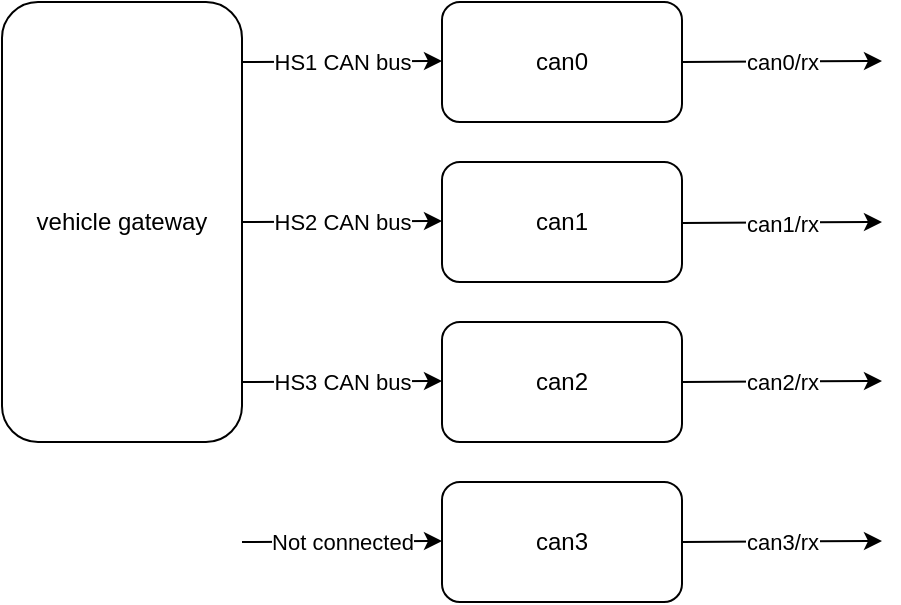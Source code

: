 <mxfile version="24.8.8">
  <diagram name="Page-1" id="VWGrCCqevwKFhtXBI-uN">
    <mxGraphModel dx="622" dy="682" grid="1" gridSize="10" guides="1" tooltips="1" connect="1" arrows="1" fold="1" page="1" pageScale="1" pageWidth="850" pageHeight="1100" math="0" shadow="0">
      <root>
        <mxCell id="0" />
        <mxCell id="1" parent="0" />
        <mxCell id="GRcCRgv8Yu-xAPI8o5qU-1" value="can0" style="rounded=1;whiteSpace=wrap;html=1;" vertex="1" parent="1">
          <mxGeometry x="360" y="540" width="120" height="60" as="geometry" />
        </mxCell>
        <mxCell id="GRcCRgv8Yu-xAPI8o5qU-2" value="can1" style="rounded=1;whiteSpace=wrap;html=1;" vertex="1" parent="1">
          <mxGeometry x="360" y="620" width="120" height="60" as="geometry" />
        </mxCell>
        <mxCell id="GRcCRgv8Yu-xAPI8o5qU-3" value="can2" style="rounded=1;whiteSpace=wrap;html=1;" vertex="1" parent="1">
          <mxGeometry x="360" y="700" width="120" height="60" as="geometry" />
        </mxCell>
        <mxCell id="GRcCRgv8Yu-xAPI8o5qU-4" value="can3" style="rounded=1;whiteSpace=wrap;html=1;" vertex="1" parent="1">
          <mxGeometry x="360" y="780" width="120" height="60" as="geometry" />
        </mxCell>
        <mxCell id="GRcCRgv8Yu-xAPI8o5qU-8" value="" style="endArrow=classic;html=1;rounded=0;align=center;labelPosition=center;verticalLabelPosition=middle;verticalAlign=middle;" edge="1" parent="1">
          <mxGeometry width="50" height="50" relative="1" as="geometry">
            <mxPoint x="260" y="650" as="sourcePoint" />
            <mxPoint x="360" y="649.5" as="targetPoint" />
          </mxGeometry>
        </mxCell>
        <mxCell id="GRcCRgv8Yu-xAPI8o5qU-9" value="HS2 CAN bus" style="edgeLabel;html=1;align=center;verticalAlign=middle;resizable=0;points=[];" vertex="1" connectable="0" parent="GRcCRgv8Yu-xAPI8o5qU-8">
          <mxGeometry relative="1" as="geometry">
            <mxPoint as="offset" />
          </mxGeometry>
        </mxCell>
        <mxCell id="GRcCRgv8Yu-xAPI8o5qU-10" value="" style="endArrow=classic;html=1;rounded=0;align=center;labelPosition=center;verticalLabelPosition=middle;verticalAlign=middle;" edge="1" parent="1">
          <mxGeometry width="50" height="50" relative="1" as="geometry">
            <mxPoint x="260" y="570" as="sourcePoint" />
            <mxPoint x="360" y="569.5" as="targetPoint" />
          </mxGeometry>
        </mxCell>
        <mxCell id="GRcCRgv8Yu-xAPI8o5qU-11" value="HS1 CAN bus" style="edgeLabel;html=1;align=center;verticalAlign=middle;resizable=0;points=[];" vertex="1" connectable="0" parent="GRcCRgv8Yu-xAPI8o5qU-10">
          <mxGeometry relative="1" as="geometry">
            <mxPoint as="offset" />
          </mxGeometry>
        </mxCell>
        <mxCell id="GRcCRgv8Yu-xAPI8o5qU-12" value="" style="endArrow=classic;html=1;rounded=0;align=center;labelPosition=center;verticalLabelPosition=middle;verticalAlign=middle;" edge="1" parent="1">
          <mxGeometry width="50" height="50" relative="1" as="geometry">
            <mxPoint x="260" y="730" as="sourcePoint" />
            <mxPoint x="360" y="729.5" as="targetPoint" />
          </mxGeometry>
        </mxCell>
        <mxCell id="GRcCRgv8Yu-xAPI8o5qU-13" value="HS3 CAN bus" style="edgeLabel;html=1;align=center;verticalAlign=middle;resizable=0;points=[];" vertex="1" connectable="0" parent="GRcCRgv8Yu-xAPI8o5qU-12">
          <mxGeometry relative="1" as="geometry">
            <mxPoint as="offset" />
          </mxGeometry>
        </mxCell>
        <mxCell id="GRcCRgv8Yu-xAPI8o5qU-14" value="" style="endArrow=classic;html=1;rounded=0;align=center;labelPosition=center;verticalLabelPosition=middle;verticalAlign=middle;" edge="1" parent="1">
          <mxGeometry width="50" height="50" relative="1" as="geometry">
            <mxPoint x="260" y="810" as="sourcePoint" />
            <mxPoint x="360" y="809.5" as="targetPoint" />
          </mxGeometry>
        </mxCell>
        <mxCell id="GRcCRgv8Yu-xAPI8o5qU-15" value="Not connected" style="edgeLabel;html=1;align=center;verticalAlign=middle;resizable=0;points=[];" vertex="1" connectable="0" parent="GRcCRgv8Yu-xAPI8o5qU-14">
          <mxGeometry relative="1" as="geometry">
            <mxPoint as="offset" />
          </mxGeometry>
        </mxCell>
        <mxCell id="GRcCRgv8Yu-xAPI8o5qU-16" value="vehicle gateway" style="rounded=1;whiteSpace=wrap;html=1;" vertex="1" parent="1">
          <mxGeometry x="140" y="540" width="120" height="220" as="geometry" />
        </mxCell>
        <mxCell id="GRcCRgv8Yu-xAPI8o5qU-17" value="" style="endArrow=classic;html=1;rounded=0;align=center;labelPosition=center;verticalLabelPosition=middle;verticalAlign=middle;" edge="1" parent="1">
          <mxGeometry width="50" height="50" relative="1" as="geometry">
            <mxPoint x="480" y="570" as="sourcePoint" />
            <mxPoint x="580" y="569.5" as="targetPoint" />
          </mxGeometry>
        </mxCell>
        <mxCell id="GRcCRgv8Yu-xAPI8o5qU-18" value="can0/rx" style="edgeLabel;html=1;align=center;verticalAlign=middle;resizable=0;points=[];" vertex="1" connectable="0" parent="GRcCRgv8Yu-xAPI8o5qU-17">
          <mxGeometry relative="1" as="geometry">
            <mxPoint as="offset" />
          </mxGeometry>
        </mxCell>
        <mxCell id="GRcCRgv8Yu-xAPI8o5qU-19" value="" style="endArrow=classic;html=1;rounded=0;align=center;labelPosition=center;verticalLabelPosition=middle;verticalAlign=middle;" edge="1" parent="1">
          <mxGeometry width="50" height="50" relative="1" as="geometry">
            <mxPoint x="480" y="650.5" as="sourcePoint" />
            <mxPoint x="580" y="650" as="targetPoint" />
          </mxGeometry>
        </mxCell>
        <mxCell id="GRcCRgv8Yu-xAPI8o5qU-20" value="can1/rx" style="edgeLabel;html=1;align=center;verticalAlign=middle;resizable=0;points=[];" vertex="1" connectable="0" parent="GRcCRgv8Yu-xAPI8o5qU-19">
          <mxGeometry relative="1" as="geometry">
            <mxPoint as="offset" />
          </mxGeometry>
        </mxCell>
        <mxCell id="GRcCRgv8Yu-xAPI8o5qU-21" value="" style="endArrow=classic;html=1;rounded=0;align=center;labelPosition=center;verticalLabelPosition=middle;verticalAlign=middle;" edge="1" parent="1">
          <mxGeometry width="50" height="50" relative="1" as="geometry">
            <mxPoint x="480" y="730" as="sourcePoint" />
            <mxPoint x="580" y="729.5" as="targetPoint" />
          </mxGeometry>
        </mxCell>
        <mxCell id="GRcCRgv8Yu-xAPI8o5qU-22" value="can2/rx" style="edgeLabel;html=1;align=center;verticalAlign=middle;resizable=0;points=[];" vertex="1" connectable="0" parent="GRcCRgv8Yu-xAPI8o5qU-21">
          <mxGeometry relative="1" as="geometry">
            <mxPoint as="offset" />
          </mxGeometry>
        </mxCell>
        <mxCell id="GRcCRgv8Yu-xAPI8o5qU-23" value="" style="endArrow=classic;html=1;rounded=0;align=center;labelPosition=center;verticalLabelPosition=middle;verticalAlign=middle;" edge="1" parent="1">
          <mxGeometry width="50" height="50" relative="1" as="geometry">
            <mxPoint x="480" y="810" as="sourcePoint" />
            <mxPoint x="580" y="809.5" as="targetPoint" />
          </mxGeometry>
        </mxCell>
        <mxCell id="GRcCRgv8Yu-xAPI8o5qU-24" value="can3/rx" style="edgeLabel;html=1;align=center;verticalAlign=middle;resizable=0;points=[];" vertex="1" connectable="0" parent="GRcCRgv8Yu-xAPI8o5qU-23">
          <mxGeometry relative="1" as="geometry">
            <mxPoint as="offset" />
          </mxGeometry>
        </mxCell>
      </root>
    </mxGraphModel>
  </diagram>
</mxfile>
